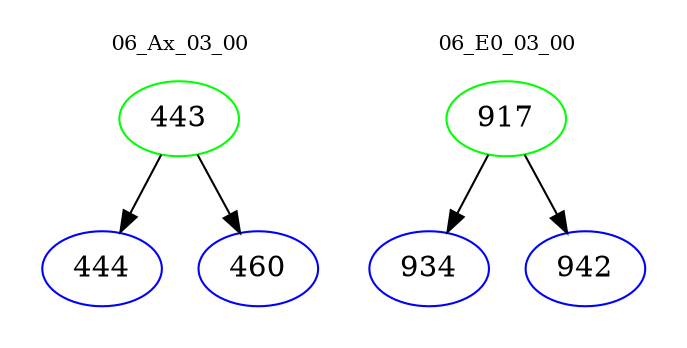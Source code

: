 digraph{
subgraph cluster_0 {
color = white
label = "06_Ax_03_00";
fontsize=10;
T0_443 [label="443", color="green"]
T0_443 -> T0_444 [color="black"]
T0_444 [label="444", color="blue"]
T0_443 -> T0_460 [color="black"]
T0_460 [label="460", color="blue"]
}
subgraph cluster_1 {
color = white
label = "06_E0_03_00";
fontsize=10;
T1_917 [label="917", color="green"]
T1_917 -> T1_934 [color="black"]
T1_934 [label="934", color="blue"]
T1_917 -> T1_942 [color="black"]
T1_942 [label="942", color="blue"]
}
}
